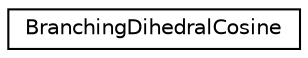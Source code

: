 digraph "Graphical Class Hierarchy"
{
 // INTERACTIVE_SVG=YES
  edge [fontname="Helvetica",fontsize="10",labelfontname="Helvetica",labelfontsize="10"];
  node [fontname="Helvetica",fontsize="10",shape=record];
  rankdir="LR";
  Node0 [label="BranchingDihedralCosine",height=0.2,width=0.4,color="black", fillcolor="white", style="filled",URL="$classBranchingDihedralCosine.html",tooltip="A cosine potential used by the BranchingDihedraltemplate. "];
}
